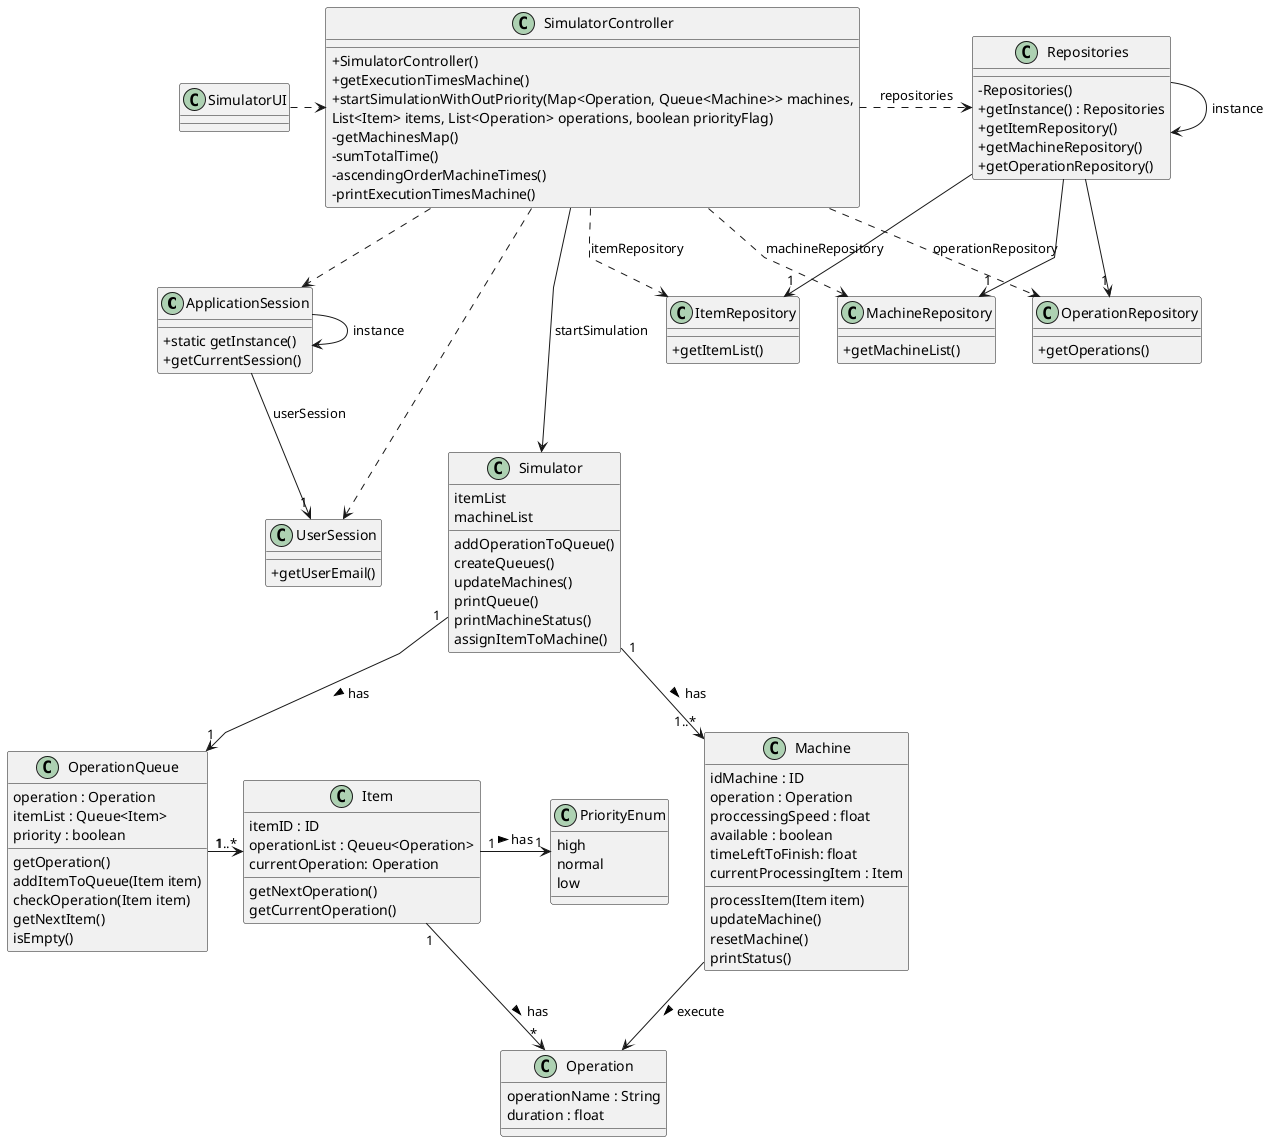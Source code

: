 @startuml
'skinparam monochrome true
skinparam packageStyle rectangle
skinparam shadowing false
skinparam linetype polyline
'skinparam linetype orto

skinparam classAttributeIconSize 0

'left to right direction

class ApplicationSession
{
    + static getInstance()
    + getCurrentSession()
}

class UserSession
{
    + getUserEmail()
}




class ItemRepository {
    + getItemList()
}

class MachineRepository {
    + getMachineList()
}

class OperationRepository {
    + getOperations()
}

class Repositories {
    - Repositories()
    + getInstance() : Repositories
    + getItemRepository()
    + getMachineRepository()
    + getOperationRepository()
}

class SimulatorController {
    + SimulatorController()
    + getExecutionTimesMachine()
    + startSimulationWithOutPriority(Map<Operation, Queue<Machine>> machines,
    List<Item> items, List<Operation> operations, boolean priorityFlag)
    - getMachinesMap()
    - sumTotalTime()
    - ascendingOrderMachineTimes()
    - printExecutionTimesMachine()

}

class Simulator {
    itemList
    machineList
    addOperationToQueue()
    createQueues()
    updateMachines()
    printQueue()
    printMachineStatus()
    assignItemToMachine()
}


class Item {
    itemID : ID
    operationList : Qeueu<Operation>
    currentOperation: Operation
    getNextOperation()
    getCurrentOperation()
}

class PriorityEnum{
    high
    normal
    low
}



class Operation {
    operationName : String
    duration : float
}

class Machine{
    idMachine : ID
    operation : Operation
    proccessingSpeed : float
    available : boolean
    timeLeftToFinish: float
    currentProcessingItem : Item
    processItem(Item item)
    updateMachine()
    resetMachine()
    printStatus()

}

class OperationQueue{
    operation : Operation
    itemList : Queue<Item>
    priority : boolean
    getOperation()
    addItemToQueue(Item item)
    checkOperation(Item item)
    getNextItem()
    isEmpty()

}


class SimulatorUI {
}

Repositories -> Repositories : instance
ApplicationSession -> ApplicationSession : instance

SimulatorUI .> SimulatorController

SimulatorController .> Repositories : repositories

Repositories -> "1" ItemRepository
Repositories --> "1" OperationRepository

SimulatorController ..> MachineRepository : machineRepository
SimulatorController ..> ItemRepository : itemRepository
SimulatorController ..> OperationRepository : operationRepository

Repositories --> "1" MachineRepository

ApplicationSession --> "1" UserSession : userSession

SimulatorController ..> ApplicationSession
SimulatorController ..> UserSession


SimulatorController ---> Simulator : startSimulation
Item "1" --> "*" Operation : has >
Machine --> Operation: execute >
Item "1" -> "1" PriorityEnum : has >
Simulator "1" --> "1" OperationQueue: has >
Simulator "1" --> "1..*" Machine : has >
OperationQueue "1" -> "1..*" Item




@enduml